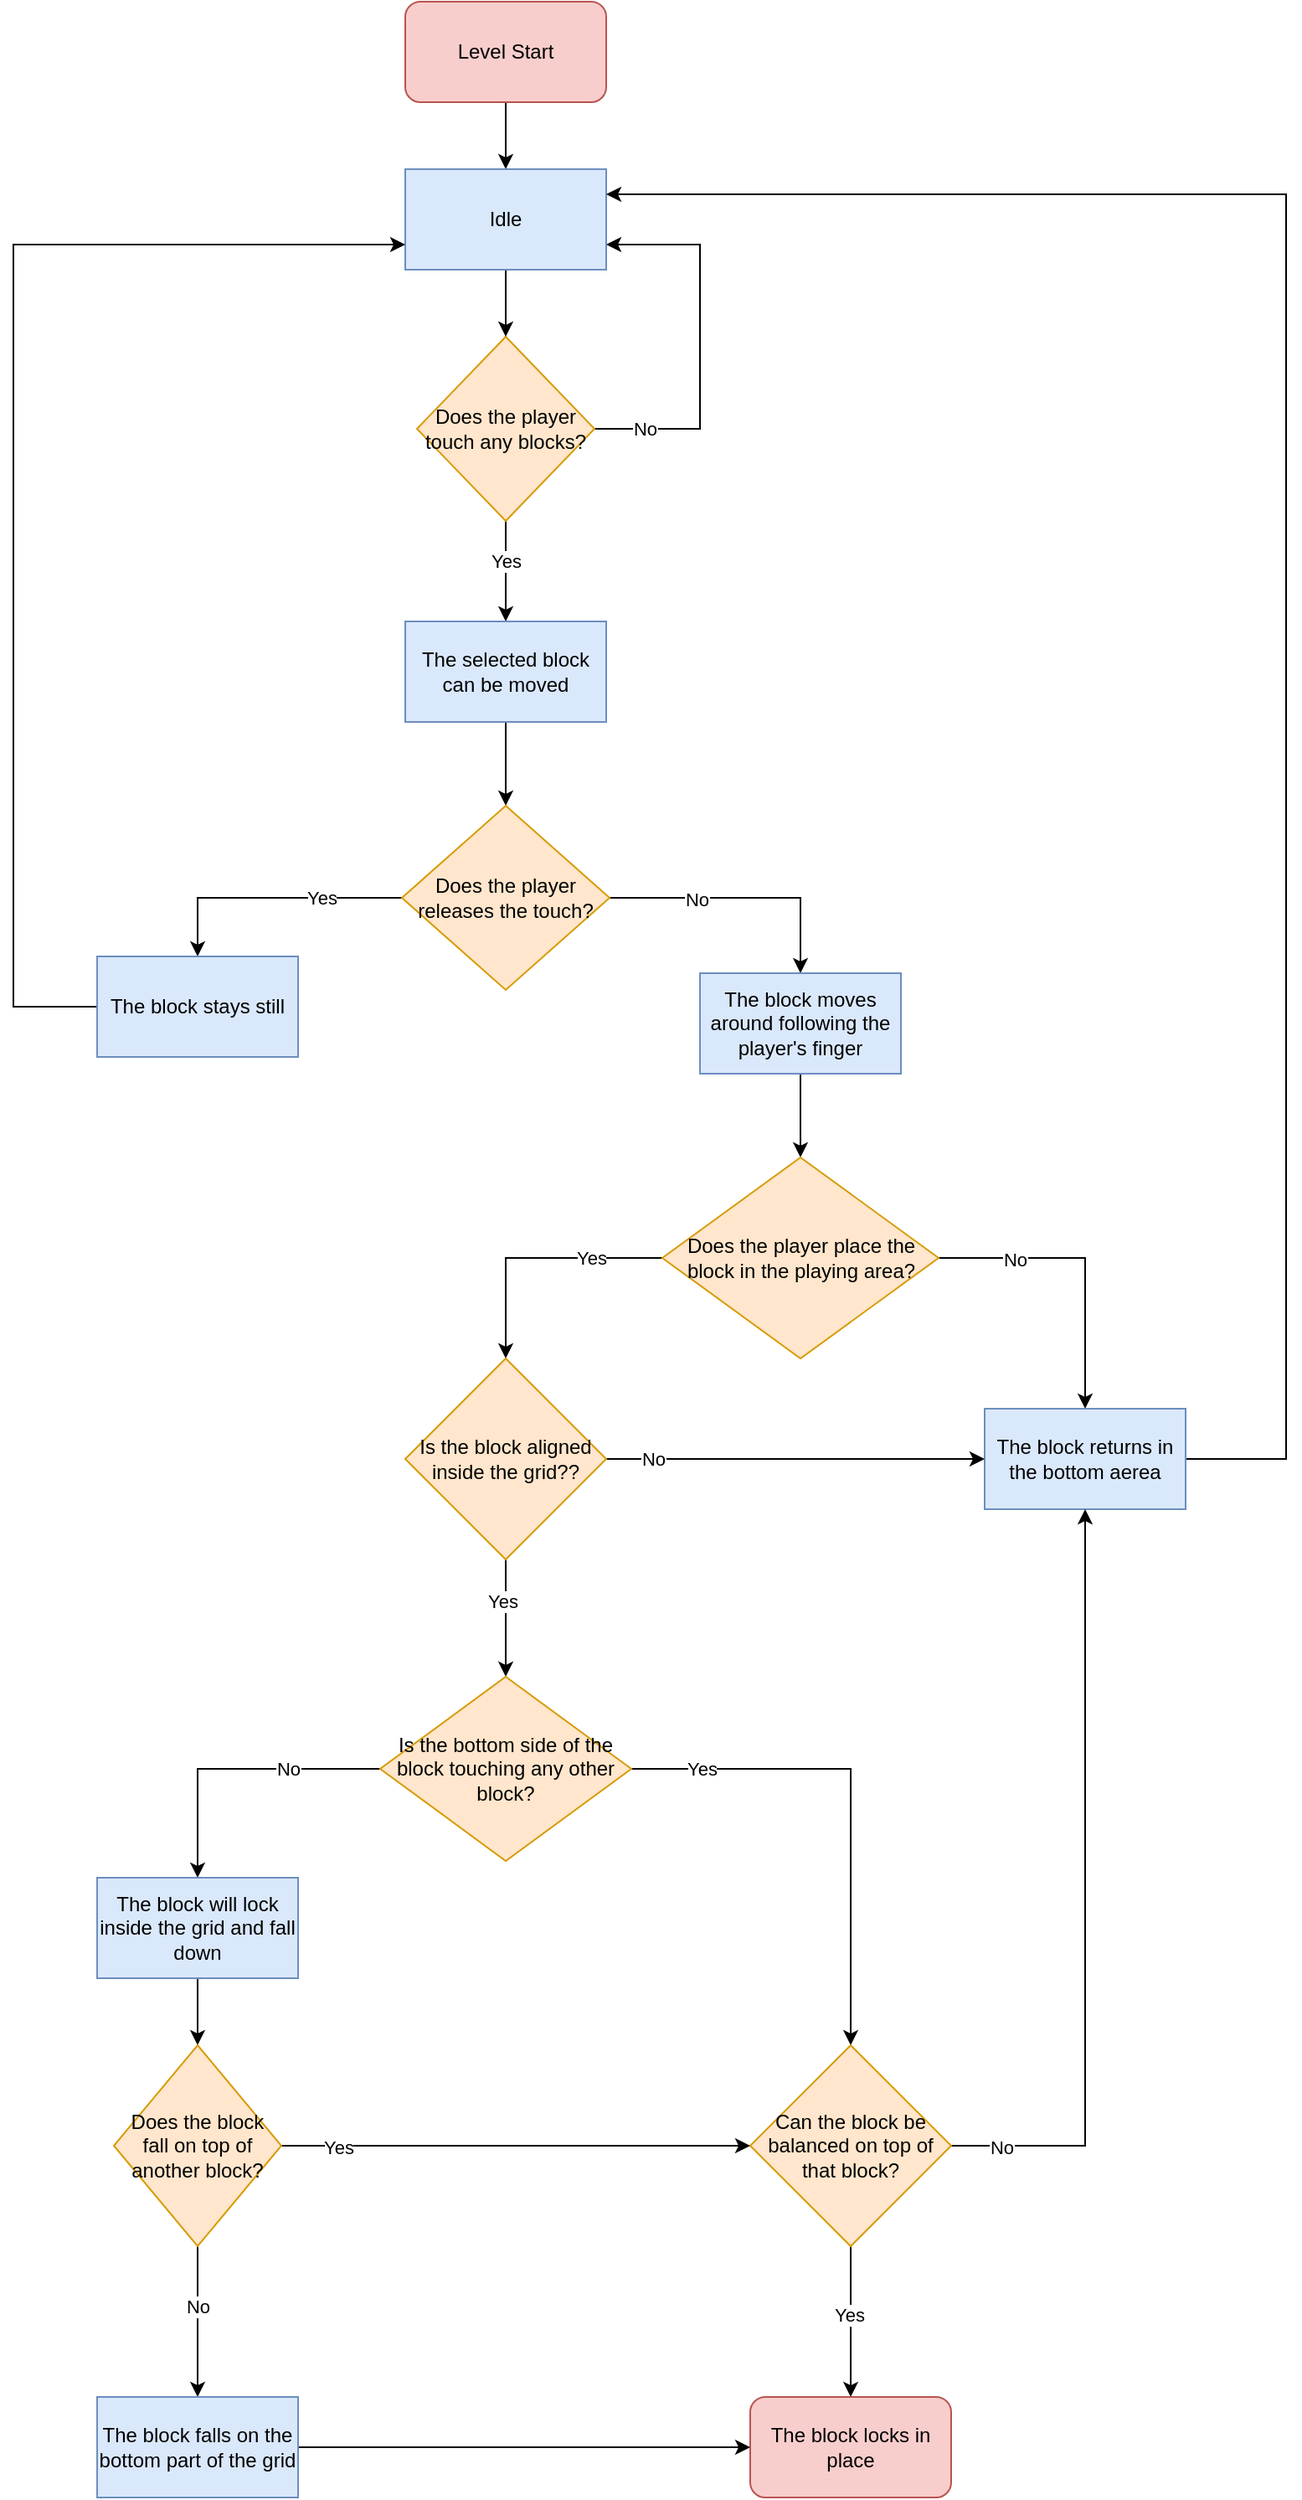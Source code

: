 <mxfile version="22.1.0" type="google">
  <diagram name="Pagina-1" id="3IF7l_DfQqUqJB0pK0Nb">
    <mxGraphModel grid="1" page="1" gridSize="10" guides="1" tooltips="1" connect="1" arrows="1" fold="1" pageScale="1" pageWidth="827" pageHeight="1169" math="0" shadow="0">
      <root>
        <mxCell id="0" />
        <mxCell id="1" parent="0" />
        <mxCell id="_d3qD-XC7J1kaKYavtSu-26" style="edgeStyle=orthogonalEdgeStyle;rounded=0;orthogonalLoop=1;jettySize=auto;html=1;exitX=0.5;exitY=1;exitDx=0;exitDy=0;entryX=0.5;entryY=0;entryDx=0;entryDy=0;" edge="1" parent="1" source="_d3qD-XC7J1kaKYavtSu-1" target="_d3qD-XC7J1kaKYavtSu-6">
          <mxGeometry relative="1" as="geometry" />
        </mxCell>
        <mxCell id="_d3qD-XC7J1kaKYavtSu-1" value="Level Start" style="rounded=1;whiteSpace=wrap;html=1;fillColor=#f8cecc;strokeColor=#b85450;" vertex="1" parent="1">
          <mxGeometry x="354" y="80" width="120" height="60" as="geometry" />
        </mxCell>
        <mxCell id="_d3qD-XC7J1kaKYavtSu-35" style="edgeStyle=orthogonalEdgeStyle;rounded=0;orthogonalLoop=1;jettySize=auto;html=1;exitX=1;exitY=0.5;exitDx=0;exitDy=0;entryX=1;entryY=0.75;entryDx=0;entryDy=0;" edge="1" parent="1" source="_d3qD-XC7J1kaKYavtSu-3" target="_d3qD-XC7J1kaKYavtSu-6">
          <mxGeometry relative="1" as="geometry">
            <Array as="points">
              <mxPoint x="530" y="335" />
              <mxPoint x="530" y="225" />
            </Array>
          </mxGeometry>
        </mxCell>
        <mxCell id="_d3qD-XC7J1kaKYavtSu-36" value="No" style="edgeLabel;html=1;align=center;verticalAlign=middle;resizable=0;points=[];" connectable="0" vertex="1" parent="_d3qD-XC7J1kaKYavtSu-35">
          <mxGeometry x="-0.743" y="-4" relative="1" as="geometry">
            <mxPoint y="-4" as="offset" />
          </mxGeometry>
        </mxCell>
        <mxCell id="_d3qD-XC7J1kaKYavtSu-66" style="edgeStyle=orthogonalEdgeStyle;rounded=0;orthogonalLoop=1;jettySize=auto;html=1;exitX=0.5;exitY=1;exitDx=0;exitDy=0;entryX=0.5;entryY=0;entryDx=0;entryDy=0;" edge="1" parent="1" source="_d3qD-XC7J1kaKYavtSu-3" target="_d3qD-XC7J1kaKYavtSu-4">
          <mxGeometry relative="1" as="geometry" />
        </mxCell>
        <mxCell id="_d3qD-XC7J1kaKYavtSu-67" value="Yes" style="edgeLabel;html=1;align=center;verticalAlign=middle;resizable=0;points=[];" connectable="0" vertex="1" parent="_d3qD-XC7J1kaKYavtSu-66">
          <mxGeometry x="-0.067" relative="1" as="geometry">
            <mxPoint y="-4" as="offset" />
          </mxGeometry>
        </mxCell>
        <mxCell id="_d3qD-XC7J1kaKYavtSu-3" value="Does the player touch any blocks?" style="rhombus;whiteSpace=wrap;html=1;fillColor=#ffe6cc;strokeColor=#d79b00;" vertex="1" parent="1">
          <mxGeometry x="361" y="280" width="106" height="110" as="geometry" />
        </mxCell>
        <mxCell id="_d3qD-XC7J1kaKYavtSu-31" style="edgeStyle=orthogonalEdgeStyle;rounded=0;orthogonalLoop=1;jettySize=auto;html=1;exitX=0.5;exitY=1;exitDx=0;exitDy=0;entryX=0.5;entryY=0;entryDx=0;entryDy=0;" edge="1" parent="1" source="_d3qD-XC7J1kaKYavtSu-4" target="_d3qD-XC7J1kaKYavtSu-5">
          <mxGeometry relative="1" as="geometry" />
        </mxCell>
        <mxCell id="_d3qD-XC7J1kaKYavtSu-4" value="The selected block can be moved" style="rounded=0;whiteSpace=wrap;html=1;fillColor=#dae8fc;strokeColor=#6c8ebf;" vertex="1" parent="1">
          <mxGeometry x="354" y="450" width="120" height="60" as="geometry" />
        </mxCell>
        <mxCell id="_d3qD-XC7J1kaKYavtSu-32" style="edgeStyle=orthogonalEdgeStyle;rounded=0;orthogonalLoop=1;jettySize=auto;html=1;exitX=0;exitY=0.5;exitDx=0;exitDy=0;entryX=0.5;entryY=0;entryDx=0;entryDy=0;" edge="1" parent="1" source="_d3qD-XC7J1kaKYavtSu-5" target="_d3qD-XC7J1kaKYavtSu-8">
          <mxGeometry relative="1" as="geometry" />
        </mxCell>
        <mxCell id="_d3qD-XC7J1kaKYavtSu-33" value="Yes" style="edgeLabel;html=1;align=center;verticalAlign=middle;resizable=0;points=[];" connectable="0" vertex="1" parent="_d3qD-XC7J1kaKYavtSu-32">
          <mxGeometry x="-0.134" relative="1" as="geometry">
            <mxPoint x="20" as="offset" />
          </mxGeometry>
        </mxCell>
        <mxCell id="_d3qD-XC7J1kaKYavtSu-37" style="edgeStyle=orthogonalEdgeStyle;rounded=0;orthogonalLoop=1;jettySize=auto;html=1;exitX=1;exitY=0.5;exitDx=0;exitDy=0;entryX=0.5;entryY=0;entryDx=0;entryDy=0;" edge="1" parent="1" source="_d3qD-XC7J1kaKYavtSu-5" target="_d3qD-XC7J1kaKYavtSu-9">
          <mxGeometry relative="1" as="geometry" />
        </mxCell>
        <mxCell id="_d3qD-XC7J1kaKYavtSu-38" value="No" style="edgeLabel;html=1;align=center;verticalAlign=middle;resizable=0;points=[];" connectable="0" vertex="1" parent="_d3qD-XC7J1kaKYavtSu-37">
          <mxGeometry x="-0.344" y="-1" relative="1" as="geometry">
            <mxPoint as="offset" />
          </mxGeometry>
        </mxCell>
        <mxCell id="_d3qD-XC7J1kaKYavtSu-5" value="Does the player releases the touch?" style="rhombus;whiteSpace=wrap;html=1;fillColor=#ffe6cc;strokeColor=#d79b00;" vertex="1" parent="1">
          <mxGeometry x="352" y="560" width="124" height="110" as="geometry" />
        </mxCell>
        <mxCell id="_d3qD-XC7J1kaKYavtSu-27" style="edgeStyle=orthogonalEdgeStyle;rounded=0;orthogonalLoop=1;jettySize=auto;html=1;exitX=0.5;exitY=1;exitDx=0;exitDy=0;entryX=0.5;entryY=0;entryDx=0;entryDy=0;" edge="1" parent="1" source="_d3qD-XC7J1kaKYavtSu-6" target="_d3qD-XC7J1kaKYavtSu-3">
          <mxGeometry relative="1" as="geometry" />
        </mxCell>
        <mxCell id="_d3qD-XC7J1kaKYavtSu-6" value="Idle" style="rounded=0;whiteSpace=wrap;html=1;fillColor=#dae8fc;strokeColor=#6c8ebf;" vertex="1" parent="1">
          <mxGeometry x="354" y="180" width="120" height="60" as="geometry" />
        </mxCell>
        <mxCell id="_d3qD-XC7J1kaKYavtSu-34" style="edgeStyle=orthogonalEdgeStyle;rounded=0;orthogonalLoop=1;jettySize=auto;html=1;exitX=0;exitY=0.5;exitDx=0;exitDy=0;entryX=0;entryY=0.75;entryDx=0;entryDy=0;" edge="1" parent="1" source="_d3qD-XC7J1kaKYavtSu-8" target="_d3qD-XC7J1kaKYavtSu-6">
          <mxGeometry relative="1" as="geometry">
            <Array as="points">
              <mxPoint x="120" y="680" />
              <mxPoint x="120" y="225" />
            </Array>
          </mxGeometry>
        </mxCell>
        <mxCell id="_d3qD-XC7J1kaKYavtSu-8" value="The block stays still" style="rounded=0;whiteSpace=wrap;html=1;fillColor=#dae8fc;strokeColor=#6c8ebf;" vertex="1" parent="1">
          <mxGeometry x="170" y="650" width="120" height="60" as="geometry" />
        </mxCell>
        <mxCell id="_d3qD-XC7J1kaKYavtSu-39" style="edgeStyle=orthogonalEdgeStyle;rounded=0;orthogonalLoop=1;jettySize=auto;html=1;exitX=0.5;exitY=1;exitDx=0;exitDy=0;entryX=0.5;entryY=0;entryDx=0;entryDy=0;" edge="1" parent="1" source="_d3qD-XC7J1kaKYavtSu-9" target="_d3qD-XC7J1kaKYavtSu-10">
          <mxGeometry relative="1" as="geometry" />
        </mxCell>
        <mxCell id="_d3qD-XC7J1kaKYavtSu-9" value="The block moves around following the player&#39;s finger" style="rounded=0;whiteSpace=wrap;html=1;fillColor=#dae8fc;strokeColor=#6c8ebf;" vertex="1" parent="1">
          <mxGeometry x="530" y="660" width="120" height="60" as="geometry" />
        </mxCell>
        <mxCell id="_d3qD-XC7J1kaKYavtSu-40" style="edgeStyle=orthogonalEdgeStyle;rounded=0;orthogonalLoop=1;jettySize=auto;html=1;exitX=1;exitY=0.5;exitDx=0;exitDy=0;entryX=0.5;entryY=0;entryDx=0;entryDy=0;" edge="1" parent="1" source="_d3qD-XC7J1kaKYavtSu-10" target="_d3qD-XC7J1kaKYavtSu-12">
          <mxGeometry relative="1" as="geometry" />
        </mxCell>
        <mxCell id="_d3qD-XC7J1kaKYavtSu-41" value="No" style="edgeLabel;html=1;align=center;verticalAlign=middle;resizable=0;points=[];" connectable="0" vertex="1" parent="_d3qD-XC7J1kaKYavtSu-40">
          <mxGeometry x="-0.487" y="-4" relative="1" as="geometry">
            <mxPoint y="-3" as="offset" />
          </mxGeometry>
        </mxCell>
        <mxCell id="_d3qD-XC7J1kaKYavtSu-43" style="edgeStyle=orthogonalEdgeStyle;rounded=0;orthogonalLoop=1;jettySize=auto;html=1;exitX=0;exitY=0.5;exitDx=0;exitDy=0;entryX=0.5;entryY=0;entryDx=0;entryDy=0;" edge="1" parent="1" source="_d3qD-XC7J1kaKYavtSu-10" target="_d3qD-XC7J1kaKYavtSu-14">
          <mxGeometry relative="1" as="geometry" />
        </mxCell>
        <mxCell id="_d3qD-XC7J1kaKYavtSu-44" value="Yes" style="edgeLabel;html=1;align=center;verticalAlign=middle;resizable=0;points=[];" connectable="0" vertex="1" parent="_d3qD-XC7J1kaKYavtSu-43">
          <mxGeometry x="-0.446" y="4" relative="1" as="geometry">
            <mxPoint y="-4" as="offset" />
          </mxGeometry>
        </mxCell>
        <mxCell id="_d3qD-XC7J1kaKYavtSu-10" value="Does the player place the block in the playing area?" style="rhombus;whiteSpace=wrap;html=1;fillColor=#ffe6cc;strokeColor=#d79b00;" vertex="1" parent="1">
          <mxGeometry x="507.5" y="770" width="165" height="120" as="geometry" />
        </mxCell>
        <mxCell id="_d3qD-XC7J1kaKYavtSu-42" style="edgeStyle=orthogonalEdgeStyle;rounded=0;orthogonalLoop=1;jettySize=auto;html=1;exitX=1;exitY=0.5;exitDx=0;exitDy=0;entryX=1;entryY=0.25;entryDx=0;entryDy=0;" edge="1" parent="1" source="_d3qD-XC7J1kaKYavtSu-12" target="_d3qD-XC7J1kaKYavtSu-6">
          <mxGeometry relative="1" as="geometry">
            <Array as="points">
              <mxPoint x="880" y="950" />
              <mxPoint x="880" y="195" />
            </Array>
          </mxGeometry>
        </mxCell>
        <mxCell id="_d3qD-XC7J1kaKYavtSu-12" value="The block returns in the bottom aerea" style="rounded=0;whiteSpace=wrap;html=1;fillColor=#dae8fc;strokeColor=#6c8ebf;" vertex="1" parent="1">
          <mxGeometry x="700" y="920" width="120" height="60" as="geometry" />
        </mxCell>
        <mxCell id="_d3qD-XC7J1kaKYavtSu-45" style="edgeStyle=orthogonalEdgeStyle;rounded=0;orthogonalLoop=1;jettySize=auto;html=1;exitX=0.5;exitY=1;exitDx=0;exitDy=0;entryX=0.5;entryY=0;entryDx=0;entryDy=0;" edge="1" parent="1" source="_d3qD-XC7J1kaKYavtSu-14" target="_d3qD-XC7J1kaKYavtSu-19">
          <mxGeometry relative="1" as="geometry" />
        </mxCell>
        <mxCell id="_d3qD-XC7J1kaKYavtSu-48" value="Yes" style="edgeLabel;html=1;align=center;verticalAlign=middle;resizable=0;points=[];" connectable="0" vertex="1" parent="_d3qD-XC7J1kaKYavtSu-45">
          <mxGeometry y="2" relative="1" as="geometry">
            <mxPoint x="-4" y="-10" as="offset" />
          </mxGeometry>
        </mxCell>
        <mxCell id="_d3qD-XC7J1kaKYavtSu-46" style="edgeStyle=orthogonalEdgeStyle;rounded=0;orthogonalLoop=1;jettySize=auto;html=1;exitX=1;exitY=0.5;exitDx=0;exitDy=0;entryX=0;entryY=0.5;entryDx=0;entryDy=0;" edge="1" parent="1" source="_d3qD-XC7J1kaKYavtSu-14" target="_d3qD-XC7J1kaKYavtSu-12">
          <mxGeometry relative="1" as="geometry" />
        </mxCell>
        <mxCell id="_d3qD-XC7J1kaKYavtSu-47" value="No" style="edgeLabel;html=1;align=center;verticalAlign=middle;resizable=0;points=[];" connectable="0" vertex="1" parent="_d3qD-XC7J1kaKYavtSu-46">
          <mxGeometry x="-0.754" relative="1" as="geometry">
            <mxPoint as="offset" />
          </mxGeometry>
        </mxCell>
        <mxCell id="_d3qD-XC7J1kaKYavtSu-14" value="Is the block aligned inside the grid??" style="rhombus;whiteSpace=wrap;html=1;fillColor=#ffe6cc;strokeColor=#d79b00;" vertex="1" parent="1">
          <mxGeometry x="354" y="890" width="120" height="120" as="geometry" />
        </mxCell>
        <mxCell id="_d3qD-XC7J1kaKYavtSu-49" style="edgeStyle=orthogonalEdgeStyle;rounded=0;orthogonalLoop=1;jettySize=auto;html=1;exitX=1;exitY=0.5;exitDx=0;exitDy=0;entryX=0.5;entryY=0;entryDx=0;entryDy=0;" edge="1" parent="1" source="_d3qD-XC7J1kaKYavtSu-19" target="_d3qD-XC7J1kaKYavtSu-20">
          <mxGeometry relative="1" as="geometry" />
        </mxCell>
        <mxCell id="_d3qD-XC7J1kaKYavtSu-50" value="Yes" style="edgeLabel;html=1;align=center;verticalAlign=middle;resizable=0;points=[];" connectable="0" vertex="1" parent="_d3qD-XC7J1kaKYavtSu-49">
          <mxGeometry x="-0.45" relative="1" as="geometry">
            <mxPoint x="-40" as="offset" />
          </mxGeometry>
        </mxCell>
        <mxCell id="_d3qD-XC7J1kaKYavtSu-51" style="edgeStyle=orthogonalEdgeStyle;rounded=0;orthogonalLoop=1;jettySize=auto;html=1;exitX=0;exitY=0.5;exitDx=0;exitDy=0;entryX=0.5;entryY=0;entryDx=0;entryDy=0;" edge="1" parent="1" source="_d3qD-XC7J1kaKYavtSu-19" target="_d3qD-XC7J1kaKYavtSu-23">
          <mxGeometry relative="1" as="geometry" />
        </mxCell>
        <mxCell id="_d3qD-XC7J1kaKYavtSu-52" value="No" style="edgeLabel;html=1;align=center;verticalAlign=middle;resizable=0;points=[];" connectable="0" vertex="1" parent="_d3qD-XC7J1kaKYavtSu-51">
          <mxGeometry x="-0.364" y="3" relative="1" as="geometry">
            <mxPoint y="-3" as="offset" />
          </mxGeometry>
        </mxCell>
        <mxCell id="_d3qD-XC7J1kaKYavtSu-19" value="Is the bottom side of the block touching any other block?" style="rhombus;whiteSpace=wrap;html=1;fillColor=#ffe6cc;strokeColor=#d79b00;" vertex="1" parent="1">
          <mxGeometry x="339" y="1080" width="150" height="110" as="geometry" />
        </mxCell>
        <mxCell id="_d3qD-XC7J1kaKYavtSu-58" style="edgeStyle=orthogonalEdgeStyle;rounded=0;orthogonalLoop=1;jettySize=auto;html=1;exitX=0.5;exitY=1;exitDx=0;exitDy=0;entryX=0.5;entryY=0;entryDx=0;entryDy=0;" edge="1" parent="1" source="_d3qD-XC7J1kaKYavtSu-20" target="_d3qD-XC7J1kaKYavtSu-22">
          <mxGeometry relative="1" as="geometry" />
        </mxCell>
        <mxCell id="_d3qD-XC7J1kaKYavtSu-60" value="Yes" style="edgeLabel;html=1;align=center;verticalAlign=middle;resizable=0;points=[];" connectable="0" vertex="1" parent="_d3qD-XC7J1kaKYavtSu-58">
          <mxGeometry x="-0.086" y="-1" relative="1" as="geometry">
            <mxPoint as="offset" />
          </mxGeometry>
        </mxCell>
        <mxCell id="_d3qD-XC7J1kaKYavtSu-61" style="edgeStyle=orthogonalEdgeStyle;rounded=0;orthogonalLoop=1;jettySize=auto;html=1;exitX=1;exitY=0.5;exitDx=0;exitDy=0;entryX=0.5;entryY=1;entryDx=0;entryDy=0;" edge="1" parent="1" source="_d3qD-XC7J1kaKYavtSu-20" target="_d3qD-XC7J1kaKYavtSu-12">
          <mxGeometry relative="1" as="geometry" />
        </mxCell>
        <mxCell id="_d3qD-XC7J1kaKYavtSu-62" value="No" style="edgeLabel;html=1;align=center;verticalAlign=middle;resizable=0;points=[];" connectable="0" vertex="1" parent="_d3qD-XC7J1kaKYavtSu-61">
          <mxGeometry x="-0.869" y="-1" relative="1" as="geometry">
            <mxPoint as="offset" />
          </mxGeometry>
        </mxCell>
        <mxCell id="_d3qD-XC7J1kaKYavtSu-20" value="Can the block be balanced on top of that block?" style="rhombus;whiteSpace=wrap;html=1;fillColor=#ffe6cc;strokeColor=#d79b00;" vertex="1" parent="1">
          <mxGeometry x="560" y="1300" width="120" height="120" as="geometry" />
        </mxCell>
        <mxCell id="_d3qD-XC7J1kaKYavtSu-22" value="The block locks in place" style="rounded=1;whiteSpace=wrap;html=1;fillColor=#f8cecc;strokeColor=#b85450;" vertex="1" parent="1">
          <mxGeometry x="560" y="1510" width="120" height="60" as="geometry" />
        </mxCell>
        <mxCell id="_d3qD-XC7J1kaKYavtSu-53" style="edgeStyle=orthogonalEdgeStyle;rounded=0;orthogonalLoop=1;jettySize=auto;html=1;exitX=0.5;exitY=1;exitDx=0;exitDy=0;entryX=0.5;entryY=0;entryDx=0;entryDy=0;" edge="1" parent="1" source="_d3qD-XC7J1kaKYavtSu-23" target="_d3qD-XC7J1kaKYavtSu-24">
          <mxGeometry relative="1" as="geometry" />
        </mxCell>
        <mxCell id="_d3qD-XC7J1kaKYavtSu-23" value="The block will lock inside the grid and fall down" style="rounded=0;whiteSpace=wrap;html=1;fillColor=#dae8fc;strokeColor=#6c8ebf;" vertex="1" parent="1">
          <mxGeometry x="170" y="1200" width="120" height="60" as="geometry" />
        </mxCell>
        <mxCell id="_d3qD-XC7J1kaKYavtSu-54" style="edgeStyle=orthogonalEdgeStyle;rounded=0;orthogonalLoop=1;jettySize=auto;html=1;exitX=1;exitY=0.5;exitDx=0;exitDy=0;entryX=0;entryY=0.5;entryDx=0;entryDy=0;" edge="1" parent="1" source="_d3qD-XC7J1kaKYavtSu-24" target="_d3qD-XC7J1kaKYavtSu-20">
          <mxGeometry relative="1" as="geometry" />
        </mxCell>
        <mxCell id="_d3qD-XC7J1kaKYavtSu-56" value="Yes" style="edgeLabel;html=1;align=center;verticalAlign=middle;resizable=0;points=[];" connectable="0" vertex="1" parent="_d3qD-XC7J1kaKYavtSu-54">
          <mxGeometry x="-0.758" y="-5" relative="1" as="geometry">
            <mxPoint y="-4" as="offset" />
          </mxGeometry>
        </mxCell>
        <mxCell id="_d3qD-XC7J1kaKYavtSu-55" style="edgeStyle=orthogonalEdgeStyle;rounded=0;orthogonalLoop=1;jettySize=auto;html=1;exitX=0.5;exitY=1;exitDx=0;exitDy=0;" edge="1" parent="1" source="_d3qD-XC7J1kaKYavtSu-24" target="_d3qD-XC7J1kaKYavtSu-25">
          <mxGeometry relative="1" as="geometry" />
        </mxCell>
        <mxCell id="_d3qD-XC7J1kaKYavtSu-57" value="No" style="edgeLabel;html=1;align=center;verticalAlign=middle;resizable=0;points=[];" connectable="0" vertex="1" parent="_d3qD-XC7J1kaKYavtSu-55">
          <mxGeometry x="-0.2" y="3" relative="1" as="geometry">
            <mxPoint x="-3" as="offset" />
          </mxGeometry>
        </mxCell>
        <mxCell id="_d3qD-XC7J1kaKYavtSu-24" value="Does the block fall on top of another block?" style="rhombus;whiteSpace=wrap;html=1;fillColor=#ffe6cc;strokeColor=#d79b00;" vertex="1" parent="1">
          <mxGeometry x="180" y="1300" width="100" height="120" as="geometry" />
        </mxCell>
        <mxCell id="_d3qD-XC7J1kaKYavtSu-59" style="edgeStyle=orthogonalEdgeStyle;rounded=0;orthogonalLoop=1;jettySize=auto;html=1;exitX=1;exitY=0.5;exitDx=0;exitDy=0;entryX=0;entryY=0.5;entryDx=0;entryDy=0;" edge="1" parent="1" source="_d3qD-XC7J1kaKYavtSu-25" target="_d3qD-XC7J1kaKYavtSu-22">
          <mxGeometry relative="1" as="geometry" />
        </mxCell>
        <mxCell id="_d3qD-XC7J1kaKYavtSu-25" value="The block falls on the bottom part of the grid" style="rounded=0;whiteSpace=wrap;html=1;fillColor=#dae8fc;strokeColor=#6c8ebf;" vertex="1" parent="1">
          <mxGeometry x="170" y="1510" width="120" height="60" as="geometry" />
        </mxCell>
      </root>
    </mxGraphModel>
  </diagram>
</mxfile>
